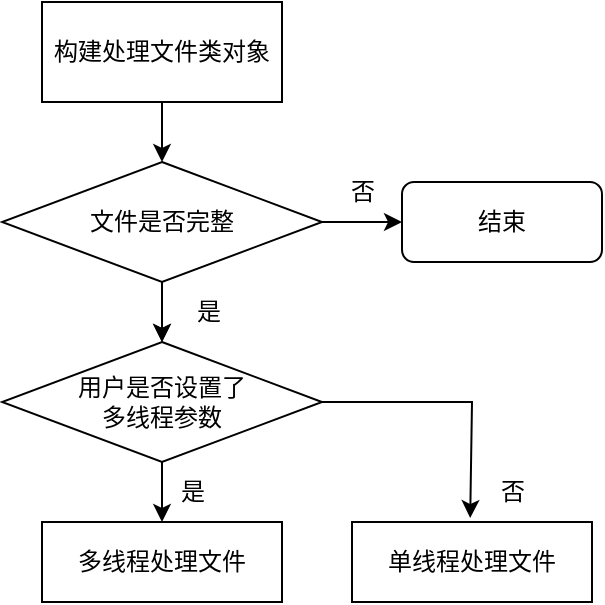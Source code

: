 <mxfile version="21.2.1" type="device">
  <diagram name="第 1 页" id="q4v41eJhPp2aAEBYIAoa">
    <mxGraphModel dx="766" dy="462" grid="1" gridSize="10" guides="1" tooltips="1" connect="1" arrows="1" fold="1" page="1" pageScale="1" pageWidth="827" pageHeight="1169" math="0" shadow="0">
      <root>
        <mxCell id="0" />
        <mxCell id="1" parent="0" />
        <mxCell id="8tvyvOjqInd1r6sDBBmb-8" value="文件是否完整" style="rhombus;whiteSpace=wrap;html=1;" vertex="1" parent="1">
          <mxGeometry x="425" y="650" width="160" height="60" as="geometry" />
        </mxCell>
        <mxCell id="8tvyvOjqInd1r6sDBBmb-9" value="" style="endArrow=classic;html=1;rounded=0;exitX=0.5;exitY=1;exitDx=0;exitDy=0;entryX=0.5;entryY=0;entryDx=0;entryDy=0;" edge="1" parent="1" source="8tvyvOjqInd1r6sDBBmb-10" target="8tvyvOjqInd1r6sDBBmb-8">
          <mxGeometry width="50" height="50" relative="1" as="geometry">
            <mxPoint x="505" y="630" as="sourcePoint" />
            <mxPoint x="680" y="540" as="targetPoint" />
          </mxGeometry>
        </mxCell>
        <mxCell id="8tvyvOjqInd1r6sDBBmb-10" value="构建处理文件类对象" style="rounded=0;whiteSpace=wrap;html=1;" vertex="1" parent="1">
          <mxGeometry x="445" y="570" width="120" height="50" as="geometry" />
        </mxCell>
        <mxCell id="8tvyvOjqInd1r6sDBBmb-12" value="" style="endArrow=classic;html=1;rounded=0;exitX=0.5;exitY=1;exitDx=0;exitDy=0;" edge="1" parent="1" source="8tvyvOjqInd1r6sDBBmb-8">
          <mxGeometry width="50" height="50" relative="1" as="geometry">
            <mxPoint x="502.26" y="730" as="sourcePoint" />
            <mxPoint x="505" y="740" as="targetPoint" />
          </mxGeometry>
        </mxCell>
        <mxCell id="8tvyvOjqInd1r6sDBBmb-13" value="是" style="text;html=1;align=center;verticalAlign=middle;resizable=0;points=[];autosize=1;strokeColor=none;fillColor=none;" vertex="1" parent="1">
          <mxGeometry x="507.5" y="710" width="40" height="30" as="geometry" />
        </mxCell>
        <mxCell id="8tvyvOjqInd1r6sDBBmb-15" value="否" style="text;html=1;align=center;verticalAlign=middle;resizable=0;points=[];autosize=1;strokeColor=none;fillColor=none;" vertex="1" parent="1">
          <mxGeometry x="585" y="650" width="40" height="30" as="geometry" />
        </mxCell>
        <mxCell id="8tvyvOjqInd1r6sDBBmb-20" value="结束" style="rounded=1;whiteSpace=wrap;html=1;" vertex="1" parent="1">
          <mxGeometry x="625" y="660" width="100" height="40" as="geometry" />
        </mxCell>
        <mxCell id="8tvyvOjqInd1r6sDBBmb-22" value="" style="endArrow=classic;html=1;rounded=0;exitX=1;exitY=0.5;exitDx=0;exitDy=0;" edge="1" parent="1" source="8tvyvOjqInd1r6sDBBmb-8" target="8tvyvOjqInd1r6sDBBmb-20">
          <mxGeometry width="50" height="50" relative="1" as="geometry">
            <mxPoint x="420" y="640" as="sourcePoint" />
            <mxPoint x="470" y="590" as="targetPoint" />
          </mxGeometry>
        </mxCell>
        <mxCell id="8tvyvOjqInd1r6sDBBmb-24" value="用户是否设置了&lt;br style=&quot;border-color: var(--border-color);&quot;&gt;&lt;span style=&quot;border-color: var(--border-color);&quot;&gt;多线程参数&lt;/span&gt;" style="rhombus;whiteSpace=wrap;html=1;" vertex="1" parent="1">
          <mxGeometry x="425" y="740" width="160" height="60" as="geometry" />
        </mxCell>
        <mxCell id="8tvyvOjqInd1r6sDBBmb-25" value="" style="endArrow=classic;html=1;rounded=0;exitX=0.5;exitY=1;exitDx=0;exitDy=0;entryX=0.5;entryY=0;entryDx=0;entryDy=0;" edge="1" parent="1" target="8tvyvOjqInd1r6sDBBmb-24">
          <mxGeometry width="50" height="50" relative="1" as="geometry">
            <mxPoint x="505" y="710" as="sourcePoint" />
            <mxPoint x="680" y="630" as="targetPoint" />
          </mxGeometry>
        </mxCell>
        <mxCell id="8tvyvOjqInd1r6sDBBmb-26" value="多线程处理文件" style="rounded=0;whiteSpace=wrap;html=1;" vertex="1" parent="1">
          <mxGeometry x="445" y="830" width="120" height="40" as="geometry" />
        </mxCell>
        <mxCell id="8tvyvOjqInd1r6sDBBmb-27" value="" style="endArrow=classic;html=1;rounded=0;exitX=0.5;exitY=1;exitDx=0;exitDy=0;" edge="1" parent="1" source="8tvyvOjqInd1r6sDBBmb-24">
          <mxGeometry width="50" height="50" relative="1" as="geometry">
            <mxPoint x="504.76" y="810" as="sourcePoint" />
            <mxPoint x="505" y="830" as="targetPoint" />
          </mxGeometry>
        </mxCell>
        <mxCell id="8tvyvOjqInd1r6sDBBmb-28" value="是" style="text;html=1;align=center;verticalAlign=middle;resizable=0;points=[];autosize=1;strokeColor=none;fillColor=none;" vertex="1" parent="1">
          <mxGeometry x="500" y="800" width="40" height="30" as="geometry" />
        </mxCell>
        <mxCell id="8tvyvOjqInd1r6sDBBmb-29" value="" style="endArrow=classic;html=1;rounded=0;exitX=1;exitY=0.5;exitDx=0;exitDy=0;entryX=0.394;entryY=-0.05;entryDx=0;entryDy=0;entryPerimeter=0;" edge="1" parent="1" source="8tvyvOjqInd1r6sDBBmb-24">
          <mxGeometry width="50" height="50" relative="1" as="geometry">
            <mxPoint x="590" y="750" as="sourcePoint" />
            <mxPoint x="659.1" y="828" as="targetPoint" />
            <Array as="points">
              <mxPoint x="660" y="770" />
            </Array>
          </mxGeometry>
        </mxCell>
        <mxCell id="8tvyvOjqInd1r6sDBBmb-30" value="否" style="text;html=1;align=center;verticalAlign=middle;resizable=0;points=[];autosize=1;strokeColor=none;fillColor=none;" vertex="1" parent="1">
          <mxGeometry x="660" y="800" width="40" height="30" as="geometry" />
        </mxCell>
        <mxCell id="8tvyvOjqInd1r6sDBBmb-32" value="单线程处理文件" style="rounded=0;whiteSpace=wrap;html=1;" vertex="1" parent="1">
          <mxGeometry x="600" y="830" width="120" height="40" as="geometry" />
        </mxCell>
      </root>
    </mxGraphModel>
  </diagram>
</mxfile>
